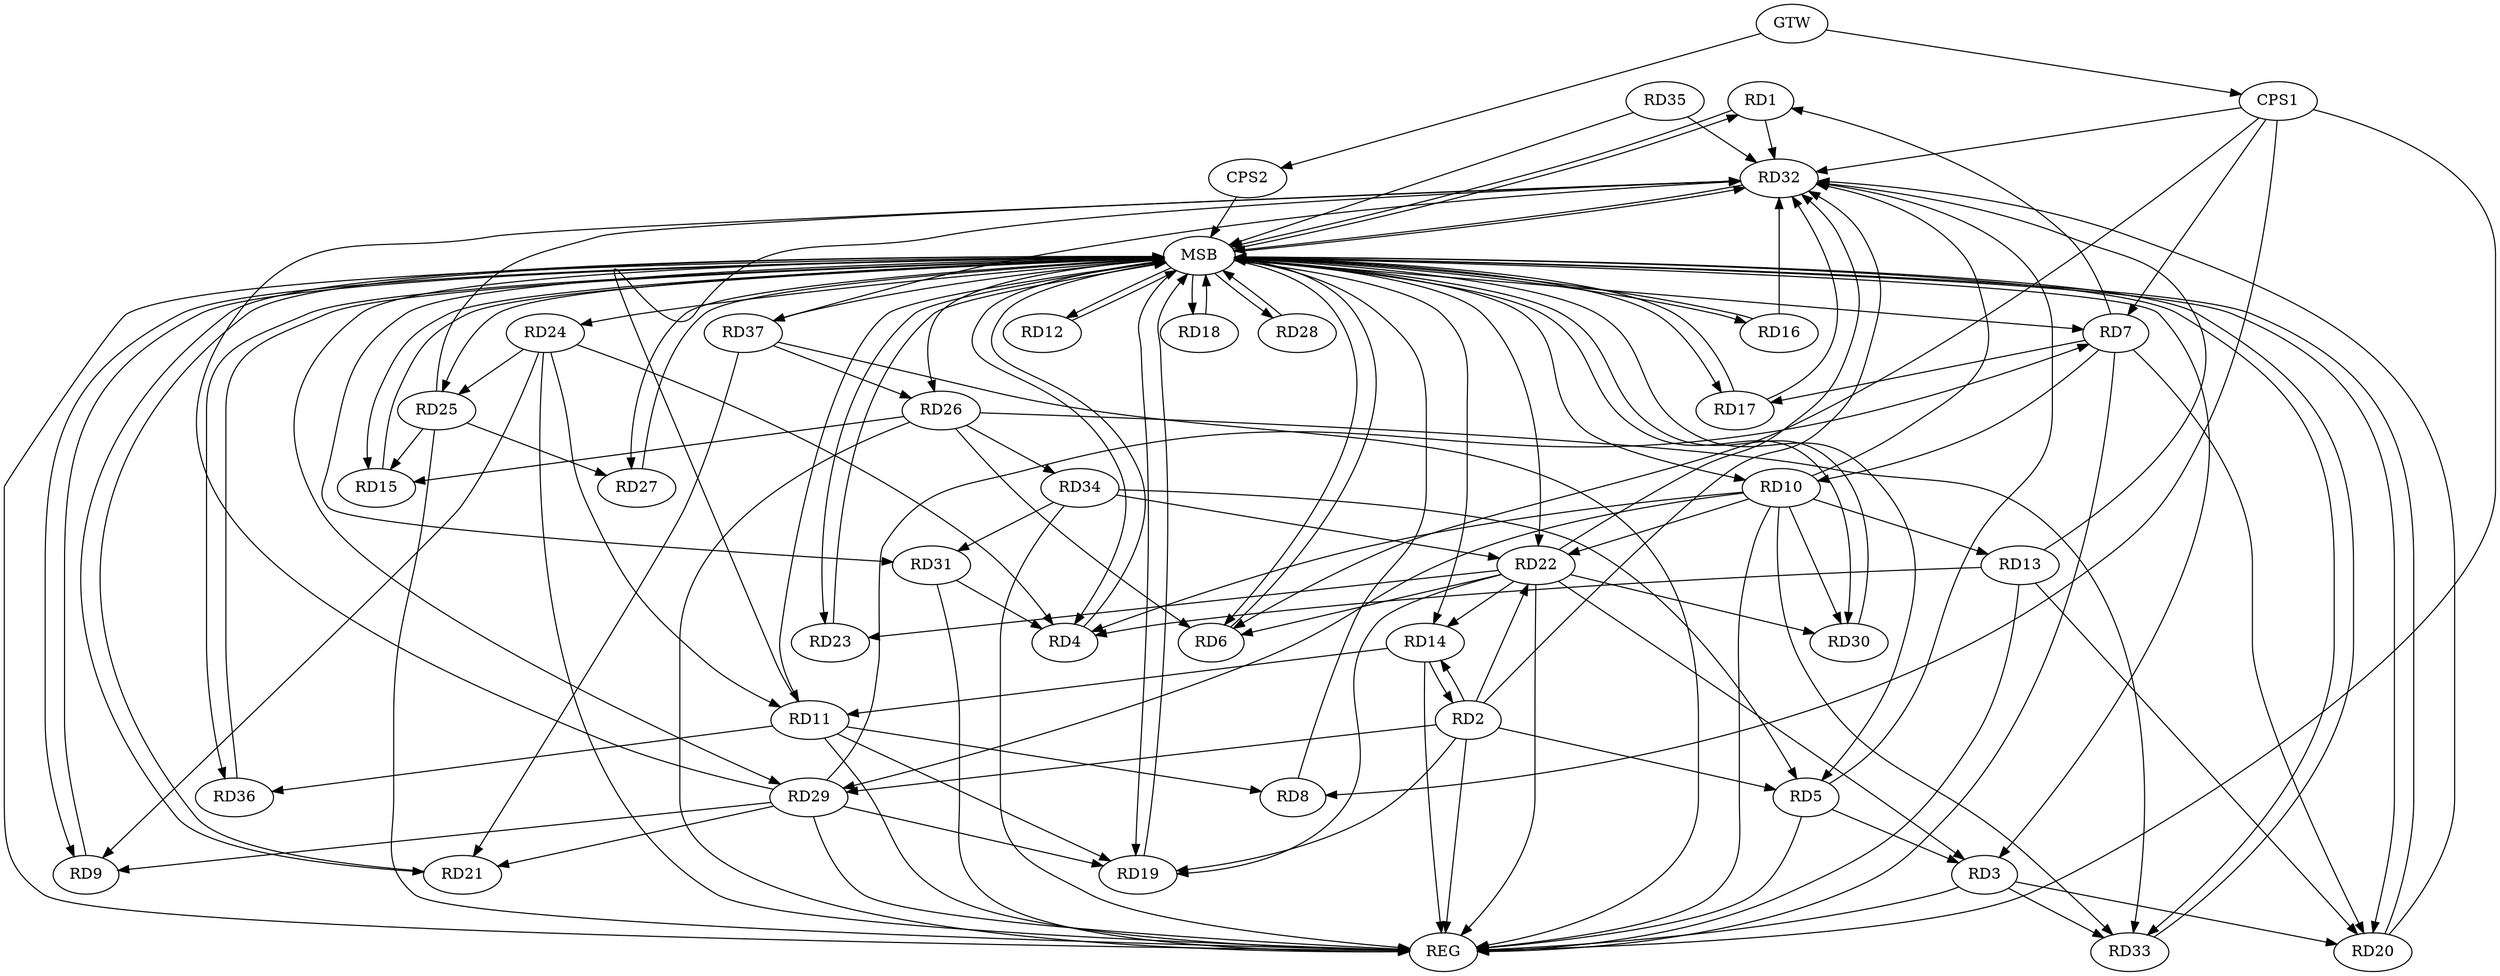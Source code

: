 strict digraph G {
  RD1 [ label="RD1" ];
  RD2 [ label="RD2" ];
  RD3 [ label="RD3" ];
  RD4 [ label="RD4" ];
  RD5 [ label="RD5" ];
  RD6 [ label="RD6" ];
  RD7 [ label="RD7" ];
  RD8 [ label="RD8" ];
  RD9 [ label="RD9" ];
  RD10 [ label="RD10" ];
  RD11 [ label="RD11" ];
  RD12 [ label="RD12" ];
  RD13 [ label="RD13" ];
  RD14 [ label="RD14" ];
  RD15 [ label="RD15" ];
  RD16 [ label="RD16" ];
  RD17 [ label="RD17" ];
  RD18 [ label="RD18" ];
  RD19 [ label="RD19" ];
  RD20 [ label="RD20" ];
  RD21 [ label="RD21" ];
  RD22 [ label="RD22" ];
  RD23 [ label="RD23" ];
  RD24 [ label="RD24" ];
  RD25 [ label="RD25" ];
  RD26 [ label="RD26" ];
  RD27 [ label="RD27" ];
  RD28 [ label="RD28" ];
  RD29 [ label="RD29" ];
  RD30 [ label="RD30" ];
  RD31 [ label="RD31" ];
  RD32 [ label="RD32" ];
  RD33 [ label="RD33" ];
  RD34 [ label="RD34" ];
  RD35 [ label="RD35" ];
  RD36 [ label="RD36" ];
  RD37 [ label="RD37" ];
  CPS1 [ label="CPS1" ];
  CPS2 [ label="CPS2" ];
  GTW [ label="GTW" ];
  REG [ label="REG" ];
  MSB [ label="MSB" ];
  RD7 -> RD1;
  RD2 -> RD5;
  RD2 -> RD14;
  RD14 -> RD2;
  RD2 -> RD19;
  RD2 -> RD22;
  RD2 -> RD29;
  RD2 -> RD32;
  RD5 -> RD3;
  RD3 -> RD20;
  RD22 -> RD3;
  RD3 -> RD33;
  RD10 -> RD4;
  RD13 -> RD4;
  RD24 -> RD4;
  RD31 -> RD4;
  RD34 -> RD5;
  RD22 -> RD6;
  RD26 -> RD6;
  RD7 -> RD10;
  RD7 -> RD17;
  RD7 -> RD20;
  RD29 -> RD7;
  RD11 -> RD8;
  RD24 -> RD9;
  RD29 -> RD9;
  RD10 -> RD13;
  RD10 -> RD22;
  RD10 -> RD29;
  RD10 -> RD30;
  RD10 -> RD32;
  RD10 -> RD33;
  RD14 -> RD11;
  RD11 -> RD19;
  RD24 -> RD11;
  RD11 -> RD32;
  RD11 -> RD36;
  RD13 -> RD20;
  RD22 -> RD14;
  RD25 -> RD15;
  RD26 -> RD15;
  RD22 -> RD19;
  RD29 -> RD19;
  RD29 -> RD21;
  RD37 -> RD21;
  RD22 -> RD23;
  RD22 -> RD30;
  RD22 -> RD32;
  RD34 -> RD22;
  RD24 -> RD25;
  RD25 -> RD27;
  RD25 -> RD32;
  RD26 -> RD33;
  RD26 -> RD34;
  RD37 -> RD26;
  RD34 -> RD31;
  CPS1 -> RD8;
  CPS1 -> RD7;
  CPS1 -> RD32;
  CPS1 -> RD6;
  GTW -> CPS1;
  GTW -> CPS2;
  RD2 -> REG;
  RD3 -> REG;
  RD5 -> REG;
  RD7 -> REG;
  RD10 -> REG;
  RD11 -> REG;
  RD13 -> REG;
  RD14 -> REG;
  RD22 -> REG;
  RD24 -> REG;
  RD25 -> REG;
  RD26 -> REG;
  RD29 -> REG;
  RD31 -> REG;
  RD34 -> REG;
  RD37 -> REG;
  CPS1 -> REG;
  RD1 -> MSB;
  MSB -> RD9;
  MSB -> RD20;
  MSB -> REG;
  RD4 -> MSB;
  MSB -> RD10;
  MSB -> RD17;
  MSB -> RD23;
  MSB -> RD27;
  MSB -> RD30;
  MSB -> RD33;
  RD6 -> MSB;
  MSB -> RD1;
  MSB -> RD29;
  MSB -> RD32;
  RD8 -> MSB;
  RD9 -> MSB;
  MSB -> RD6;
  MSB -> RD11;
  MSB -> RD16;
  MSB -> RD21;
  MSB -> RD25;
  RD12 -> MSB;
  MSB -> RD7;
  MSB -> RD14;
  MSB -> RD18;
  MSB -> RD28;
  MSB -> RD37;
  RD15 -> MSB;
  MSB -> RD26;
  MSB -> RD31;
  RD16 -> MSB;
  MSB -> RD3;
  MSB -> RD15;
  MSB -> RD24;
  RD17 -> MSB;
  MSB -> RD5;
  RD18 -> MSB;
  RD19 -> MSB;
  MSB -> RD22;
  RD20 -> MSB;
  MSB -> RD4;
  RD21 -> MSB;
  MSB -> RD19;
  RD23 -> MSB;
  RD27 -> MSB;
  MSB -> RD36;
  RD28 -> MSB;
  RD30 -> MSB;
  RD32 -> MSB;
  RD33 -> MSB;
  RD35 -> MSB;
  MSB -> RD12;
  RD36 -> MSB;
  CPS2 -> MSB;
  RD13 -> RD32;
  RD17 -> RD32;
  RD29 -> RD32;
  RD1 -> RD32;
  RD35 -> RD32;
  RD16 -> RD32;
  RD37 -> RD32;
  RD20 -> RD32;
  RD5 -> RD32;
}
